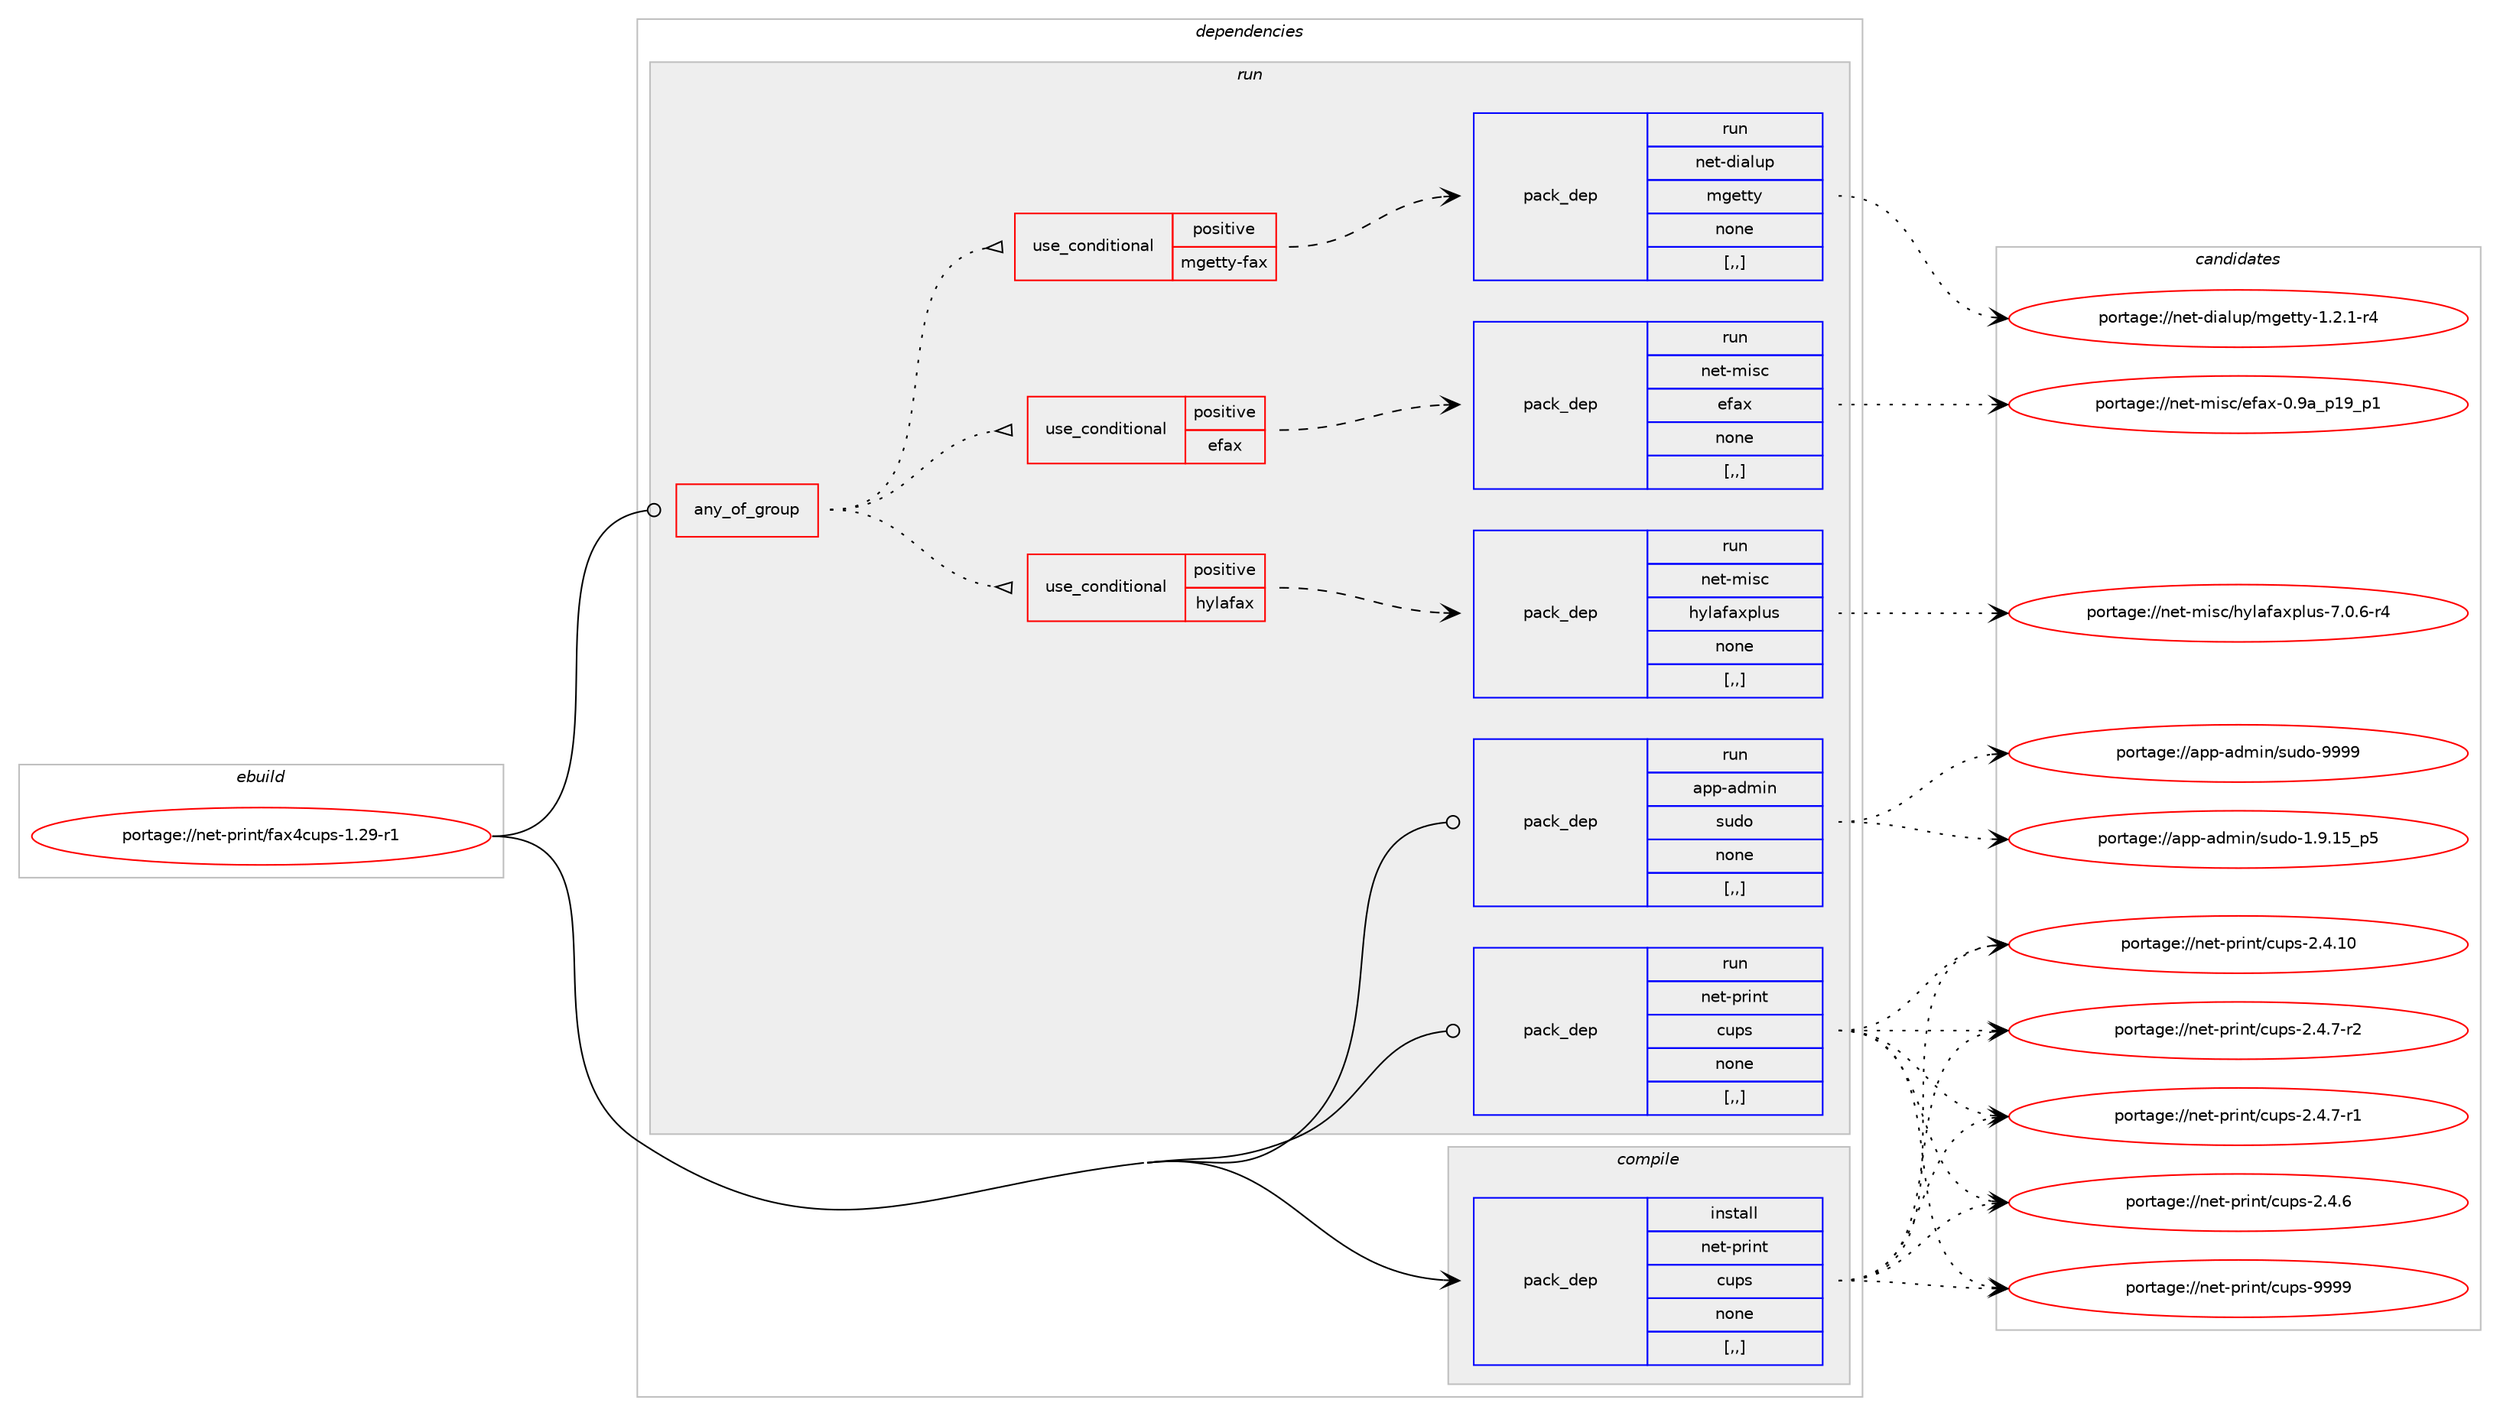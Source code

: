 digraph prolog {

# *************
# Graph options
# *************

newrank=true;
concentrate=true;
compound=true;
graph [rankdir=LR,fontname=Helvetica,fontsize=10,ranksep=1.5];#, ranksep=2.5, nodesep=0.2];
edge  [arrowhead=vee];
node  [fontname=Helvetica,fontsize=10];

# **********
# The ebuild
# **********

subgraph cluster_leftcol {
color=gray;
label=<<i>ebuild</i>>;
id [label="portage://net-print/fax4cups-1.29-r1", color=red, width=4, href="../net-print/fax4cups-1.29-r1.svg"];
}

# ****************
# The dependencies
# ****************

subgraph cluster_midcol {
color=gray;
label=<<i>dependencies</i>>;
subgraph cluster_compile {
fillcolor="#eeeeee";
style=filled;
label=<<i>compile</i>>;
subgraph pack651615 {
dependency892758 [label=<<TABLE BORDER="0" CELLBORDER="1" CELLSPACING="0" CELLPADDING="4" WIDTH="220"><TR><TD ROWSPAN="6" CELLPADDING="30">pack_dep</TD></TR><TR><TD WIDTH="110">install</TD></TR><TR><TD>net-print</TD></TR><TR><TD>cups</TD></TR><TR><TD>none</TD></TR><TR><TD>[,,]</TD></TR></TABLE>>, shape=none, color=blue];
}
id:e -> dependency892758:w [weight=20,style="solid",arrowhead="vee"];
}
subgraph cluster_compileandrun {
fillcolor="#eeeeee";
style=filled;
label=<<i>compile and run</i>>;
}
subgraph cluster_run {
fillcolor="#eeeeee";
style=filled;
label=<<i>run</i>>;
subgraph any6105 {
dependency892759 [label=<<TABLE BORDER="0" CELLBORDER="1" CELLSPACING="0" CELLPADDING="4"><TR><TD CELLPADDING="10">any_of_group</TD></TR></TABLE>>, shape=none, color=red];subgraph cond234618 {
dependency892760 [label=<<TABLE BORDER="0" CELLBORDER="1" CELLSPACING="0" CELLPADDING="4"><TR><TD ROWSPAN="3" CELLPADDING="10">use_conditional</TD></TR><TR><TD>positive</TD></TR><TR><TD>hylafax</TD></TR></TABLE>>, shape=none, color=red];
subgraph pack651616 {
dependency892761 [label=<<TABLE BORDER="0" CELLBORDER="1" CELLSPACING="0" CELLPADDING="4" WIDTH="220"><TR><TD ROWSPAN="6" CELLPADDING="30">pack_dep</TD></TR><TR><TD WIDTH="110">run</TD></TR><TR><TD>net-misc</TD></TR><TR><TD>hylafaxplus</TD></TR><TR><TD>none</TD></TR><TR><TD>[,,]</TD></TR></TABLE>>, shape=none, color=blue];
}
dependency892760:e -> dependency892761:w [weight=20,style="dashed",arrowhead="vee"];
}
dependency892759:e -> dependency892760:w [weight=20,style="dotted",arrowhead="oinv"];
subgraph cond234619 {
dependency892762 [label=<<TABLE BORDER="0" CELLBORDER="1" CELLSPACING="0" CELLPADDING="4"><TR><TD ROWSPAN="3" CELLPADDING="10">use_conditional</TD></TR><TR><TD>positive</TD></TR><TR><TD>efax</TD></TR></TABLE>>, shape=none, color=red];
subgraph pack651617 {
dependency892763 [label=<<TABLE BORDER="0" CELLBORDER="1" CELLSPACING="0" CELLPADDING="4" WIDTH="220"><TR><TD ROWSPAN="6" CELLPADDING="30">pack_dep</TD></TR><TR><TD WIDTH="110">run</TD></TR><TR><TD>net-misc</TD></TR><TR><TD>efax</TD></TR><TR><TD>none</TD></TR><TR><TD>[,,]</TD></TR></TABLE>>, shape=none, color=blue];
}
dependency892762:e -> dependency892763:w [weight=20,style="dashed",arrowhead="vee"];
}
dependency892759:e -> dependency892762:w [weight=20,style="dotted",arrowhead="oinv"];
subgraph cond234620 {
dependency892764 [label=<<TABLE BORDER="0" CELLBORDER="1" CELLSPACING="0" CELLPADDING="4"><TR><TD ROWSPAN="3" CELLPADDING="10">use_conditional</TD></TR><TR><TD>positive</TD></TR><TR><TD>mgetty-fax</TD></TR></TABLE>>, shape=none, color=red];
subgraph pack651618 {
dependency892765 [label=<<TABLE BORDER="0" CELLBORDER="1" CELLSPACING="0" CELLPADDING="4" WIDTH="220"><TR><TD ROWSPAN="6" CELLPADDING="30">pack_dep</TD></TR><TR><TD WIDTH="110">run</TD></TR><TR><TD>net-dialup</TD></TR><TR><TD>mgetty</TD></TR><TR><TD>none</TD></TR><TR><TD>[,,]</TD></TR></TABLE>>, shape=none, color=blue];
}
dependency892764:e -> dependency892765:w [weight=20,style="dashed",arrowhead="vee"];
}
dependency892759:e -> dependency892764:w [weight=20,style="dotted",arrowhead="oinv"];
}
id:e -> dependency892759:w [weight=20,style="solid",arrowhead="odot"];
subgraph pack651619 {
dependency892766 [label=<<TABLE BORDER="0" CELLBORDER="1" CELLSPACING="0" CELLPADDING="4" WIDTH="220"><TR><TD ROWSPAN="6" CELLPADDING="30">pack_dep</TD></TR><TR><TD WIDTH="110">run</TD></TR><TR><TD>app-admin</TD></TR><TR><TD>sudo</TD></TR><TR><TD>none</TD></TR><TR><TD>[,,]</TD></TR></TABLE>>, shape=none, color=blue];
}
id:e -> dependency892766:w [weight=20,style="solid",arrowhead="odot"];
subgraph pack651620 {
dependency892767 [label=<<TABLE BORDER="0" CELLBORDER="1" CELLSPACING="0" CELLPADDING="4" WIDTH="220"><TR><TD ROWSPAN="6" CELLPADDING="30">pack_dep</TD></TR><TR><TD WIDTH="110">run</TD></TR><TR><TD>net-print</TD></TR><TR><TD>cups</TD></TR><TR><TD>none</TD></TR><TR><TD>[,,]</TD></TR></TABLE>>, shape=none, color=blue];
}
id:e -> dependency892767:w [weight=20,style="solid",arrowhead="odot"];
}
}

# **************
# The candidates
# **************

subgraph cluster_choices {
rank=same;
color=gray;
label=<<i>candidates</i>>;

subgraph choice651615 {
color=black;
nodesep=1;
choice1101011164511211410511011647991171121154557575757 [label="portage://net-print/cups-9999", color=red, width=4,href="../net-print/cups-9999.svg"];
choice11010111645112114105110116479911711211545504652464948 [label="portage://net-print/cups-2.4.10", color=red, width=4,href="../net-print/cups-2.4.10.svg"];
choice1101011164511211410511011647991171121154550465246554511450 [label="portage://net-print/cups-2.4.7-r2", color=red, width=4,href="../net-print/cups-2.4.7-r2.svg"];
choice1101011164511211410511011647991171121154550465246554511449 [label="portage://net-print/cups-2.4.7-r1", color=red, width=4,href="../net-print/cups-2.4.7-r1.svg"];
choice110101116451121141051101164799117112115455046524654 [label="portage://net-print/cups-2.4.6", color=red, width=4,href="../net-print/cups-2.4.6.svg"];
dependency892758:e -> choice1101011164511211410511011647991171121154557575757:w [style=dotted,weight="100"];
dependency892758:e -> choice11010111645112114105110116479911711211545504652464948:w [style=dotted,weight="100"];
dependency892758:e -> choice1101011164511211410511011647991171121154550465246554511450:w [style=dotted,weight="100"];
dependency892758:e -> choice1101011164511211410511011647991171121154550465246554511449:w [style=dotted,weight="100"];
dependency892758:e -> choice110101116451121141051101164799117112115455046524654:w [style=dotted,weight="100"];
}
subgraph choice651616 {
color=black;
nodesep=1;
choice11010111645109105115994710412110897102971201121081171154555464846544511452 [label="portage://net-misc/hylafaxplus-7.0.6-r4", color=red, width=4,href="../net-misc/hylafaxplus-7.0.6-r4.svg"];
dependency892761:e -> choice11010111645109105115994710412110897102971201121081171154555464846544511452:w [style=dotted,weight="100"];
}
subgraph choice651617 {
color=black;
nodesep=1;
choice1101011164510910511599471011029712045484657979511249579511249 [label="portage://net-misc/efax-0.9a_p19_p1", color=red, width=4,href="../net-misc/efax-0.9a_p19_p1.svg"];
dependency892763:e -> choice1101011164510910511599471011029712045484657979511249579511249:w [style=dotted,weight="100"];
}
subgraph choice651618 {
color=black;
nodesep=1;
choice1101011164510010597108117112471091031011161161214549465046494511452 [label="portage://net-dialup/mgetty-1.2.1-r4", color=red, width=4,href="../net-dialup/mgetty-1.2.1-r4.svg"];
dependency892765:e -> choice1101011164510010597108117112471091031011161161214549465046494511452:w [style=dotted,weight="100"];
}
subgraph choice651619 {
color=black;
nodesep=1;
choice971121124597100109105110471151171001114557575757 [label="portage://app-admin/sudo-9999", color=red, width=4,href="../app-admin/sudo-9999.svg"];
choice97112112459710010910511047115117100111454946574649539511253 [label="portage://app-admin/sudo-1.9.15_p5", color=red, width=4,href="../app-admin/sudo-1.9.15_p5.svg"];
dependency892766:e -> choice971121124597100109105110471151171001114557575757:w [style=dotted,weight="100"];
dependency892766:e -> choice97112112459710010910511047115117100111454946574649539511253:w [style=dotted,weight="100"];
}
subgraph choice651620 {
color=black;
nodesep=1;
choice1101011164511211410511011647991171121154557575757 [label="portage://net-print/cups-9999", color=red, width=4,href="../net-print/cups-9999.svg"];
choice11010111645112114105110116479911711211545504652464948 [label="portage://net-print/cups-2.4.10", color=red, width=4,href="../net-print/cups-2.4.10.svg"];
choice1101011164511211410511011647991171121154550465246554511450 [label="portage://net-print/cups-2.4.7-r2", color=red, width=4,href="../net-print/cups-2.4.7-r2.svg"];
choice1101011164511211410511011647991171121154550465246554511449 [label="portage://net-print/cups-2.4.7-r1", color=red, width=4,href="../net-print/cups-2.4.7-r1.svg"];
choice110101116451121141051101164799117112115455046524654 [label="portage://net-print/cups-2.4.6", color=red, width=4,href="../net-print/cups-2.4.6.svg"];
dependency892767:e -> choice1101011164511211410511011647991171121154557575757:w [style=dotted,weight="100"];
dependency892767:e -> choice11010111645112114105110116479911711211545504652464948:w [style=dotted,weight="100"];
dependency892767:e -> choice1101011164511211410511011647991171121154550465246554511450:w [style=dotted,weight="100"];
dependency892767:e -> choice1101011164511211410511011647991171121154550465246554511449:w [style=dotted,weight="100"];
dependency892767:e -> choice110101116451121141051101164799117112115455046524654:w [style=dotted,weight="100"];
}
}

}
